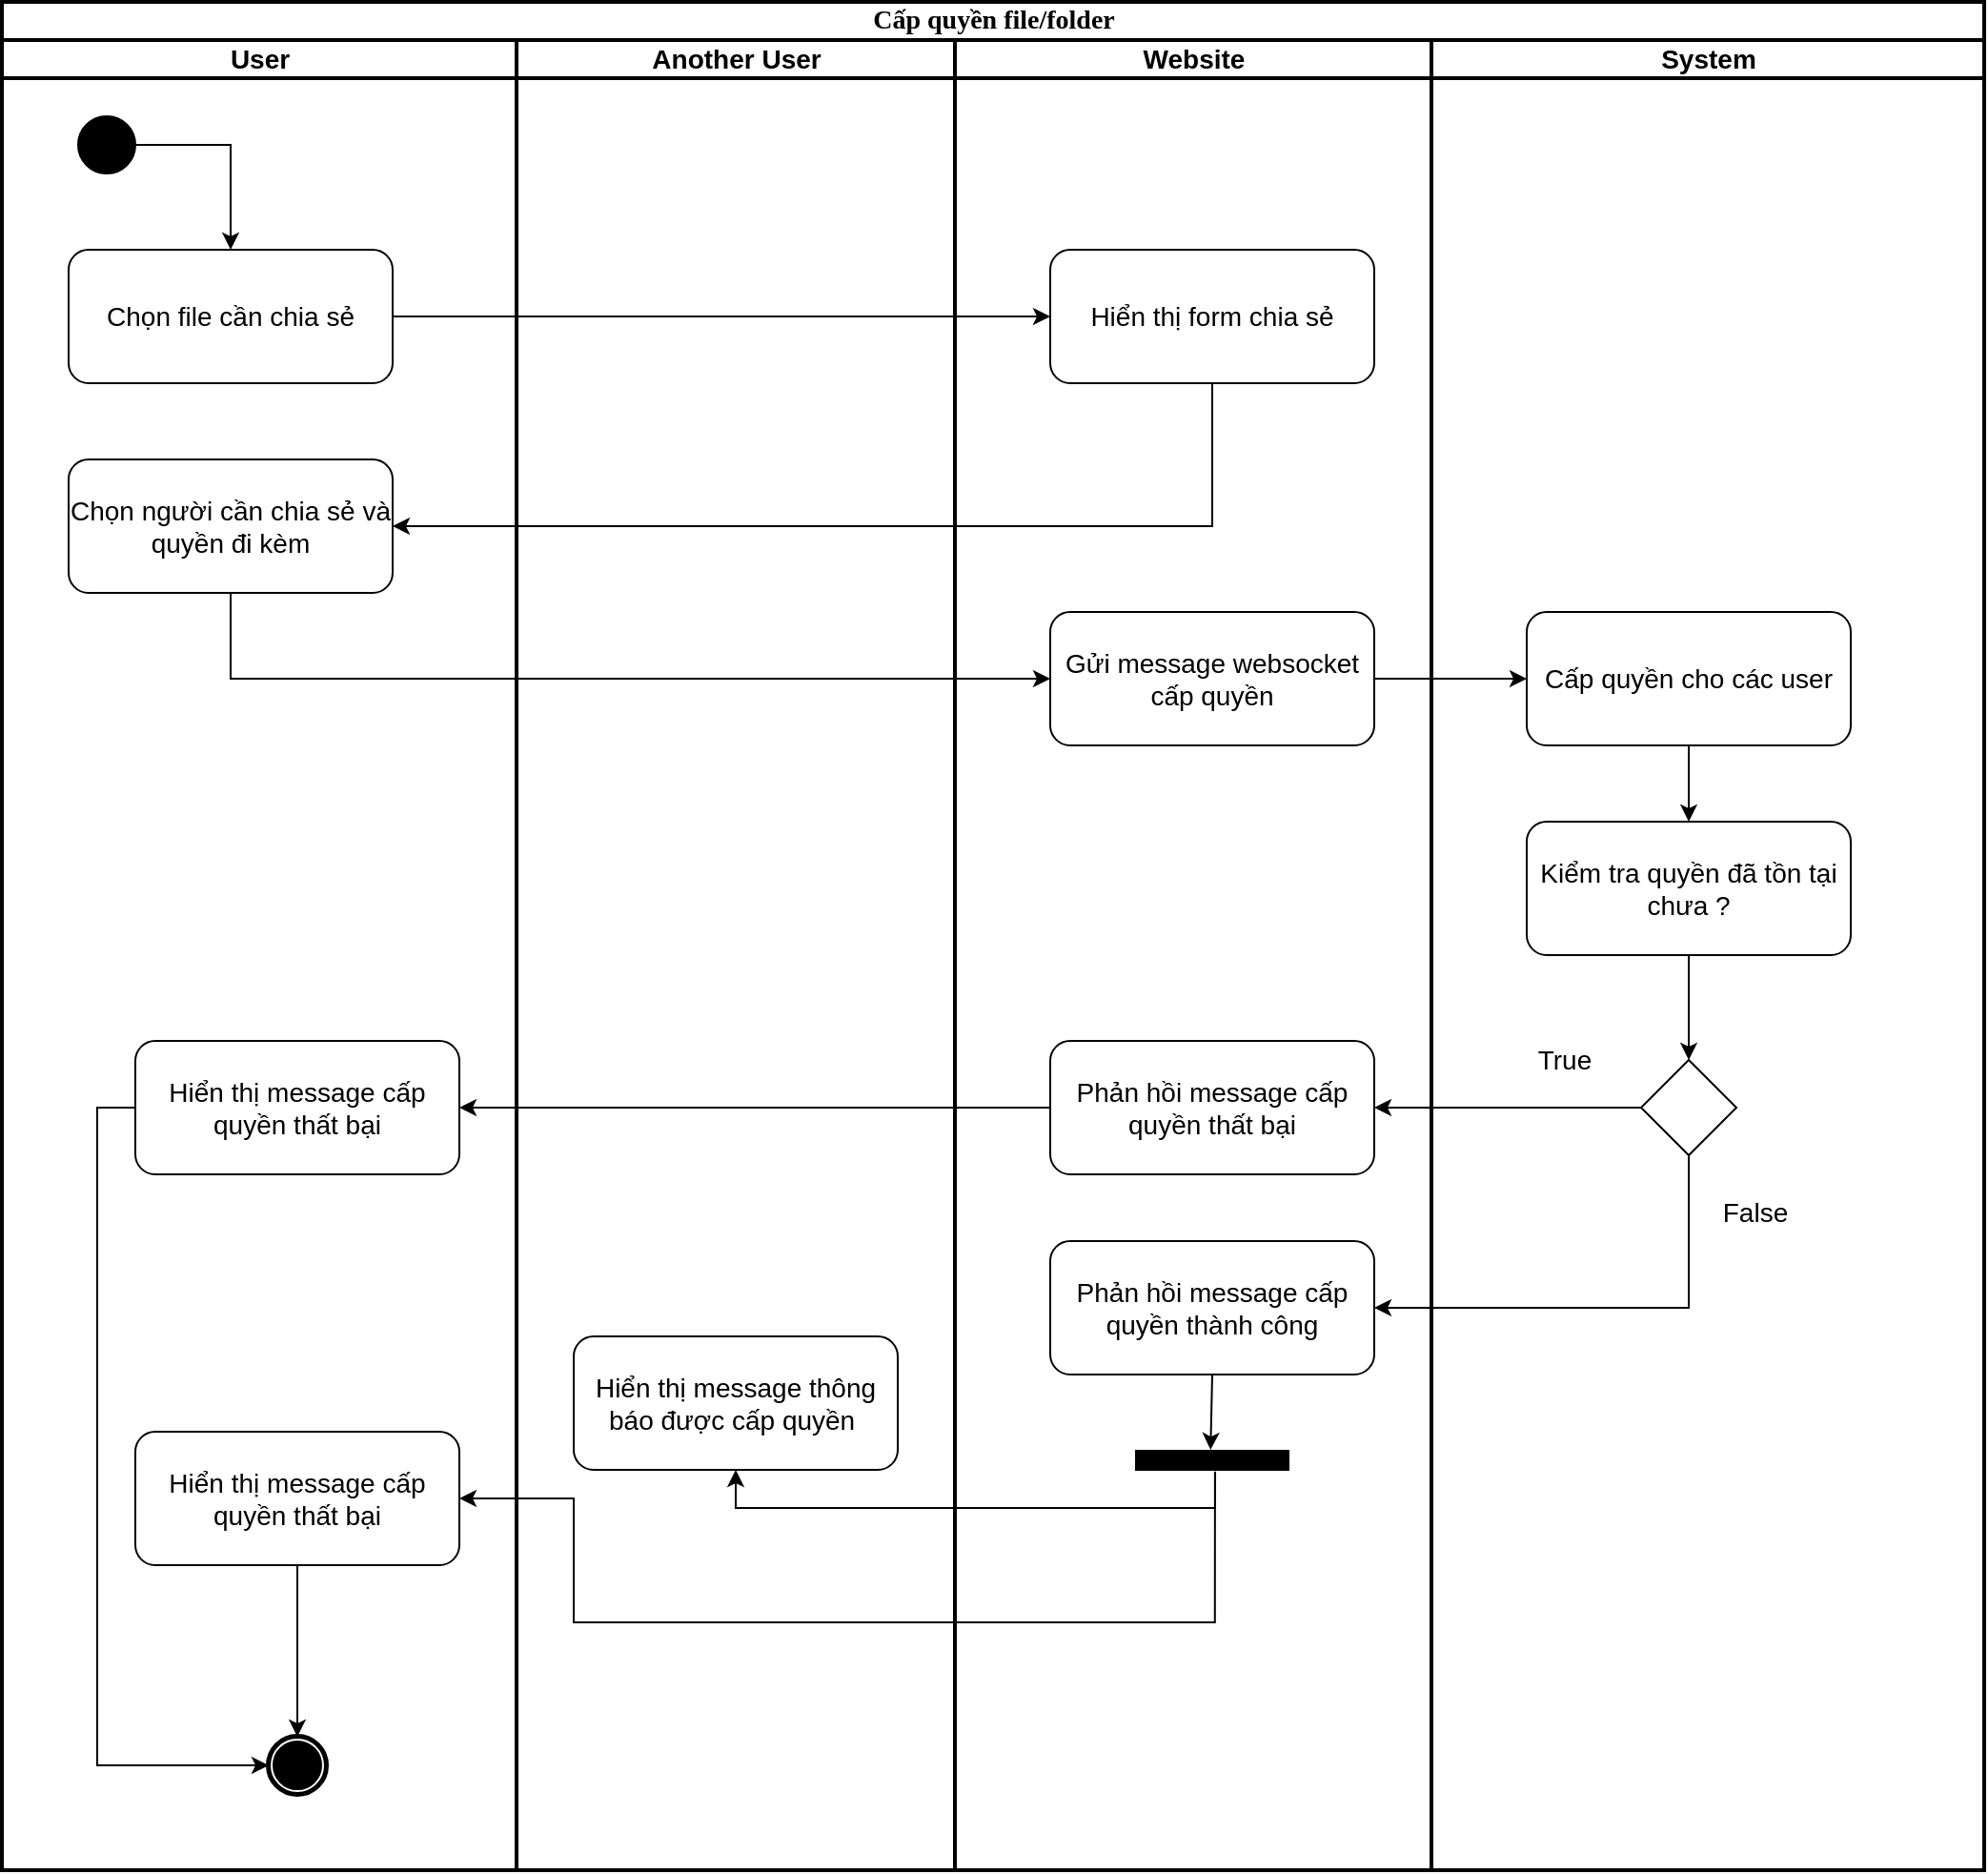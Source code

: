 <mxfile version="20.6.0" type="device"><diagram id="UA5HycbvU6TZ61WH0bgi" name="Page-1"><mxGraphModel dx="2247" dy="833" grid="1" gridSize="10" guides="1" tooltips="1" connect="1" arrows="1" fold="1" page="1" pageScale="1" pageWidth="827" pageHeight="1169" math="0" shadow="0"><root><mxCell id="0"/><mxCell id="1" parent="0"/><mxCell id="HxPpJ_GwRH5YhyLBHB8h-1" value="Cấp quyền file/folder" style="swimlane;html=1;childLayout=stackLayout;startSize=20;rounded=0;shadow=0;comic=0;labelBackgroundColor=none;strokeWidth=2;fontFamily=Verdana;fontSize=14;align=center;" vertex="1" parent="1"><mxGeometry y="20" width="1040" height="980" as="geometry"/></mxCell><mxCell id="HxPpJ_GwRH5YhyLBHB8h-2" value="User" style="swimlane;html=1;startSize=20;strokeWidth=2;fontSize=14;" vertex="1" parent="HxPpJ_GwRH5YhyLBHB8h-1"><mxGeometry y="20" width="270" height="960" as="geometry"><mxRectangle y="20" width="40" height="660" as="alternateBounds"/></mxGeometry></mxCell><mxCell id="HxPpJ_GwRH5YhyLBHB8h-3" value="" style="ellipse;whiteSpace=wrap;html=1;rounded=0;shadow=0;comic=0;labelBackgroundColor=none;strokeWidth=1;fillColor=#000000;fontFamily=Verdana;fontSize=14;align=center;" vertex="1" parent="HxPpJ_GwRH5YhyLBHB8h-2"><mxGeometry x="40" y="40" width="30" height="30" as="geometry"/></mxCell><mxCell id="HxPpJ_GwRH5YhyLBHB8h-36" value="&lt;span style=&quot;font-size: 14px;&quot;&gt;Chọn file cần chia sẻ&lt;/span&gt;" style="rounded=1;whiteSpace=wrap;html=1;fontSize=14;" vertex="1" parent="HxPpJ_GwRH5YhyLBHB8h-2"><mxGeometry x="35" y="110" width="170" height="70" as="geometry"/></mxCell><mxCell id="HxPpJ_GwRH5YhyLBHB8h-61" value="&lt;span style=&quot;font-size: 14px;&quot;&gt;Chọn người cần chia sẻ và quyền đi kèm&lt;/span&gt;" style="rounded=1;whiteSpace=wrap;html=1;fontSize=14;" vertex="1" parent="HxPpJ_GwRH5YhyLBHB8h-2"><mxGeometry x="35" y="220" width="170" height="70" as="geometry"/></mxCell><mxCell id="HxPpJ_GwRH5YhyLBHB8h-78" value="&lt;span style=&quot;font-size: 14px;&quot;&gt;Hiển thị message cấp quyền thất bại&lt;/span&gt;" style="rounded=1;whiteSpace=wrap;html=1;fontSize=14;" vertex="1" parent="HxPpJ_GwRH5YhyLBHB8h-2"><mxGeometry x="70" y="525" width="170" height="70" as="geometry"/></mxCell><mxCell id="HxPpJ_GwRH5YhyLBHB8h-79" value="" style="edgeStyle=orthogonalEdgeStyle;rounded=0;orthogonalLoop=1;jettySize=auto;html=1;fontSize=14;exitX=1;exitY=0.5;exitDx=0;exitDy=0;entryX=0.5;entryY=0;entryDx=0;entryDy=0;" edge="1" parent="HxPpJ_GwRH5YhyLBHB8h-2" source="HxPpJ_GwRH5YhyLBHB8h-3" target="HxPpJ_GwRH5YhyLBHB8h-36"><mxGeometry relative="1" as="geometry"><mxPoint x="190.0" y="155" as="sourcePoint"/><mxPoint x="540.0" y="155" as="targetPoint"/></mxGeometry></mxCell><mxCell id="HxPpJ_GwRH5YhyLBHB8h-16" value="" style="shape=mxgraph.bpmn.shape;html=1;verticalLabelPosition=bottom;labelBackgroundColor=#ffffff;verticalAlign=top;perimeter=ellipsePerimeter;outline=end;symbol=terminate;rounded=0;shadow=0;comic=0;strokeWidth=1;fontFamily=Verdana;fontSize=14;align=center;" vertex="1" parent="HxPpJ_GwRH5YhyLBHB8h-2"><mxGeometry x="140" y="890" width="30" height="30" as="geometry"/></mxCell><mxCell id="HxPpJ_GwRH5YhyLBHB8h-92" value="&lt;span style=&quot;font-size: 14px;&quot;&gt;Hiển thị message cấp quyền thất bại&lt;/span&gt;" style="rounded=1;whiteSpace=wrap;html=1;fontSize=14;" vertex="1" parent="HxPpJ_GwRH5YhyLBHB8h-2"><mxGeometry x="70" y="730" width="170" height="70" as="geometry"/></mxCell><mxCell id="HxPpJ_GwRH5YhyLBHB8h-96" value="" style="edgeStyle=orthogonalEdgeStyle;rounded=0;orthogonalLoop=1;jettySize=auto;html=1;fontSize=14;exitX=0;exitY=0.5;exitDx=0;exitDy=0;entryX=0;entryY=0.5;entryDx=0;entryDy=0;" edge="1" parent="HxPpJ_GwRH5YhyLBHB8h-2" source="HxPpJ_GwRH5YhyLBHB8h-78" target="HxPpJ_GwRH5YhyLBHB8h-16"><mxGeometry relative="1" as="geometry"><mxPoint x="560" y="570" as="sourcePoint"/><mxPoint x="250" y="570" as="targetPoint"/></mxGeometry></mxCell><mxCell id="HxPpJ_GwRH5YhyLBHB8h-97" value="" style="edgeStyle=orthogonalEdgeStyle;rounded=0;orthogonalLoop=1;jettySize=auto;html=1;fontSize=14;exitX=0.5;exitY=1;exitDx=0;exitDy=0;entryX=0.5;entryY=0;entryDx=0;entryDy=0;" edge="1" parent="HxPpJ_GwRH5YhyLBHB8h-2" source="HxPpJ_GwRH5YhyLBHB8h-92" target="HxPpJ_GwRH5YhyLBHB8h-16"><mxGeometry relative="1" as="geometry"><mxPoint x="560" y="570" as="sourcePoint"/><mxPoint x="250" y="570" as="targetPoint"/></mxGeometry></mxCell><mxCell id="HxPpJ_GwRH5YhyLBHB8h-8" value="Another User" style="swimlane;html=1;startSize=20;strokeWidth=2;fontSize=14;" vertex="1" parent="HxPpJ_GwRH5YhyLBHB8h-1"><mxGeometry x="270" y="20" width="230" height="960" as="geometry"/></mxCell><mxCell id="HxPpJ_GwRH5YhyLBHB8h-91" value="&lt;span style=&quot;font-size: 14px;&quot;&gt;Hiển thị message thông báo được cấp quyền&amp;nbsp;&lt;/span&gt;" style="rounded=1;whiteSpace=wrap;html=1;fontSize=14;" vertex="1" parent="HxPpJ_GwRH5YhyLBHB8h-8"><mxGeometry x="30" y="680" width="170" height="70" as="geometry"/></mxCell><mxCell id="HxPpJ_GwRH5YhyLBHB8h-19" value="Website" style="swimlane;html=1;startSize=20;strokeWidth=2;fontSize=14;" vertex="1" parent="HxPpJ_GwRH5YhyLBHB8h-1"><mxGeometry x="500" y="20" width="250" height="960" as="geometry"/></mxCell><mxCell id="HxPpJ_GwRH5YhyLBHB8h-57" value="&lt;span style=&quot;font-size: 14px;&quot;&gt;Hiển thị form chia sẻ&lt;/span&gt;" style="rounded=1;whiteSpace=wrap;html=1;fontSize=14;" vertex="1" parent="HxPpJ_GwRH5YhyLBHB8h-19"><mxGeometry x="50" y="110" width="170" height="70" as="geometry"/></mxCell><mxCell id="HxPpJ_GwRH5YhyLBHB8h-65" value="&lt;span style=&quot;font-size: 14px;&quot;&gt;Gửi message websocket cấp quyền&lt;/span&gt;" style="rounded=1;whiteSpace=wrap;html=1;fontSize=14;" vertex="1" parent="HxPpJ_GwRH5YhyLBHB8h-19"><mxGeometry x="50" y="300" width="170" height="70" as="geometry"/></mxCell><mxCell id="HxPpJ_GwRH5YhyLBHB8h-13" value="&lt;span style=&quot;font-size: 14px;&quot;&gt;Phản hồi message cấp quyền thất bại&lt;/span&gt;" style="rounded=1;whiteSpace=wrap;html=1;fontSize=14;" vertex="1" parent="HxPpJ_GwRH5YhyLBHB8h-19"><mxGeometry x="50" y="525" width="170" height="70" as="geometry"/></mxCell><mxCell id="HxPpJ_GwRH5YhyLBHB8h-88" value="&lt;span style=&quot;font-size: 14px;&quot;&gt;Phản hồi message cấp quyền thành công&lt;/span&gt;" style="rounded=1;whiteSpace=wrap;html=1;fontSize=14;" vertex="1" parent="HxPpJ_GwRH5YhyLBHB8h-19"><mxGeometry x="50" y="630" width="170" height="70" as="geometry"/></mxCell><mxCell id="HxPpJ_GwRH5YhyLBHB8h-90" value="" style="html=1;points=[];perimeter=orthogonalPerimeter;fontSize=12;direction=south;labelBackgroundColor=#000000;labelBorderColor=default;fillColor=#000000;" vertex="1" parent="HxPpJ_GwRH5YhyLBHB8h-19"><mxGeometry x="95" y="740" width="80" height="10" as="geometry"/></mxCell><mxCell id="HxPpJ_GwRH5YhyLBHB8h-89" value="" style="edgeStyle=orthogonalEdgeStyle;rounded=0;orthogonalLoop=1;jettySize=auto;html=1;fontSize=14;exitX=0.5;exitY=1;exitDx=0;exitDy=0;entryX=-0.048;entryY=0.511;entryDx=0;entryDy=0;entryPerimeter=0;" edge="1" parent="HxPpJ_GwRH5YhyLBHB8h-19" source="HxPpJ_GwRH5YhyLBHB8h-88" target="HxPpJ_GwRH5YhyLBHB8h-90"><mxGeometry relative="1" as="geometry"><mxPoint x="405" y="595" as="sourcePoint"/><mxPoint x="145" y="740" as="targetPoint"/></mxGeometry></mxCell><mxCell id="HxPpJ_GwRH5YhyLBHB8h-38" value="" style="edgeStyle=orthogonalEdgeStyle;rounded=0;orthogonalLoop=1;jettySize=auto;html=1;fontSize=14;exitX=1;exitY=0.5;exitDx=0;exitDy=0;entryX=0;entryY=0.5;entryDx=0;entryDy=0;" edge="1" parent="HxPpJ_GwRH5YhyLBHB8h-1" source="HxPpJ_GwRH5YhyLBHB8h-36" target="HxPpJ_GwRH5YhyLBHB8h-57"><mxGeometry relative="1" as="geometry"><mxPoint x="575.0" y="475" as="sourcePoint"/><mxPoint x="270" y="165" as="targetPoint"/></mxGeometry></mxCell><mxCell id="HxPpJ_GwRH5YhyLBHB8h-62" value="" style="edgeStyle=orthogonalEdgeStyle;rounded=0;orthogonalLoop=1;jettySize=auto;html=1;fontSize=14;exitX=0.5;exitY=1;exitDx=0;exitDy=0;entryX=1;entryY=0.5;entryDx=0;entryDy=0;" edge="1" parent="HxPpJ_GwRH5YhyLBHB8h-1" source="HxPpJ_GwRH5YhyLBHB8h-57" target="HxPpJ_GwRH5YhyLBHB8h-61"><mxGeometry relative="1" as="geometry"><mxPoint x="180.0" y="175" as="sourcePoint"/><mxPoint x="540.0" y="175" as="targetPoint"/></mxGeometry></mxCell><mxCell id="HxPpJ_GwRH5YhyLBHB8h-64" value="" style="edgeStyle=orthogonalEdgeStyle;rounded=0;orthogonalLoop=1;jettySize=auto;html=1;fontSize=14;exitX=0.5;exitY=1;exitDx=0;exitDy=0;entryX=0;entryY=0.5;entryDx=0;entryDy=0;" edge="1" parent="HxPpJ_GwRH5YhyLBHB8h-1" source="HxPpJ_GwRH5YhyLBHB8h-61" target="HxPpJ_GwRH5YhyLBHB8h-65"><mxGeometry relative="1" as="geometry"><mxPoint x="180.0" y="175" as="sourcePoint"/><mxPoint x="470" y="290" as="targetPoint"/></mxGeometry></mxCell><mxCell id="HxPpJ_GwRH5YhyLBHB8h-66" value="" style="edgeStyle=orthogonalEdgeStyle;rounded=0;orthogonalLoop=1;jettySize=auto;html=1;fontSize=14;" edge="1" parent="HxPpJ_GwRH5YhyLBHB8h-1" source="HxPpJ_GwRH5YhyLBHB8h-65" target="HxPpJ_GwRH5YhyLBHB8h-59"><mxGeometry relative="1" as="geometry"/></mxCell><mxCell id="HxPpJ_GwRH5YhyLBHB8h-34" value="System" style="swimlane;html=1;startSize=20;strokeWidth=2;fontSize=14;" vertex="1" parent="HxPpJ_GwRH5YhyLBHB8h-1"><mxGeometry x="750" y="20" width="290" height="960" as="geometry"><mxRectangle x="720" y="20" width="40" height="660" as="alternateBounds"/></mxGeometry></mxCell><mxCell id="HxPpJ_GwRH5YhyLBHB8h-59" value="&lt;span style=&quot;font-size: 14px;&quot;&gt;Cấp quyền cho các user&lt;/span&gt;" style="rounded=1;whiteSpace=wrap;html=1;fontSize=14;" vertex="1" parent="HxPpJ_GwRH5YhyLBHB8h-34"><mxGeometry x="50" y="300" width="170" height="70" as="geometry"/></mxCell><mxCell id="HxPpJ_GwRH5YhyLBHB8h-23" value="" style="rhombus;whiteSpace=wrap;html=1;fontSize=14;" vertex="1" parent="HxPpJ_GwRH5YhyLBHB8h-34"><mxGeometry x="110" y="535" width="50" height="50" as="geometry"/></mxCell><mxCell id="HxPpJ_GwRH5YhyLBHB8h-26" value="True" style="text;html=1;strokeColor=none;fillColor=none;align=center;verticalAlign=middle;whiteSpace=wrap;rounded=0;fontSize=14;" vertex="1" parent="HxPpJ_GwRH5YhyLBHB8h-34"><mxGeometry x="40" y="520" width="60" height="30" as="geometry"/></mxCell><mxCell id="HxPpJ_GwRH5YhyLBHB8h-68" value="&lt;span style=&quot;font-size: 14px;&quot;&gt;Kiểm tra quyền đã tồn tại chưa ?&lt;/span&gt;" style="rounded=1;whiteSpace=wrap;html=1;fontSize=14;" vertex="1" parent="HxPpJ_GwRH5YhyLBHB8h-34"><mxGeometry x="50" y="410" width="170" height="70" as="geometry"/></mxCell><mxCell id="HxPpJ_GwRH5YhyLBHB8h-67" value="" style="edgeStyle=orthogonalEdgeStyle;rounded=0;orthogonalLoop=1;jettySize=auto;html=1;fontSize=14;exitX=0.5;exitY=1;exitDx=0;exitDy=0;entryX=0.5;entryY=0;entryDx=0;entryDy=0;" edge="1" parent="HxPpJ_GwRH5YhyLBHB8h-34" source="HxPpJ_GwRH5YhyLBHB8h-59" target="HxPpJ_GwRH5YhyLBHB8h-68"><mxGeometry relative="1" as="geometry"><mxPoint x="-120" y="520" as="sourcePoint"/><mxPoint x="115" y="400" as="targetPoint"/></mxGeometry></mxCell><mxCell id="HxPpJ_GwRH5YhyLBHB8h-74" value="" style="edgeStyle=orthogonalEdgeStyle;rounded=0;orthogonalLoop=1;jettySize=auto;html=1;fontSize=14;exitX=0.5;exitY=1;exitDx=0;exitDy=0;entryX=0.5;entryY=0;entryDx=0;entryDy=0;" edge="1" parent="HxPpJ_GwRH5YhyLBHB8h-34" source="HxPpJ_GwRH5YhyLBHB8h-68" target="HxPpJ_GwRH5YhyLBHB8h-23"><mxGeometry relative="1" as="geometry"><mxPoint x="125" y="370" as="sourcePoint"/><mxPoint x="125" y="420" as="targetPoint"/></mxGeometry></mxCell><mxCell id="HxPpJ_GwRH5YhyLBHB8h-25" value="False" style="text;html=1;strokeColor=none;fillColor=none;align=center;verticalAlign=middle;whiteSpace=wrap;rounded=0;fontSize=14;" vertex="1" parent="HxPpJ_GwRH5YhyLBHB8h-34"><mxGeometry x="140" y="600" width="60" height="30" as="geometry"/></mxCell><mxCell id="HxPpJ_GwRH5YhyLBHB8h-77" value="" style="edgeStyle=orthogonalEdgeStyle;rounded=0;orthogonalLoop=1;jettySize=auto;html=1;fontSize=14;exitX=0;exitY=0.5;exitDx=0;exitDy=0;entryX=1;entryY=0.5;entryDx=0;entryDy=0;" edge="1" parent="HxPpJ_GwRH5YhyLBHB8h-1" source="HxPpJ_GwRH5YhyLBHB8h-23" target="HxPpJ_GwRH5YhyLBHB8h-13"><mxGeometry relative="1" as="geometry"><mxPoint x="845" y="460" as="sourcePoint"/><mxPoint x="845" y="525" as="targetPoint"/></mxGeometry></mxCell><mxCell id="HxPpJ_GwRH5YhyLBHB8h-76" value="" style="edgeStyle=orthogonalEdgeStyle;rounded=0;orthogonalLoop=1;jettySize=auto;html=1;fontSize=14;exitX=0;exitY=0.5;exitDx=0;exitDy=0;entryX=1;entryY=0.5;entryDx=0;entryDy=0;" edge="1" parent="HxPpJ_GwRH5YhyLBHB8h-1" source="HxPpJ_GwRH5YhyLBHB8h-13" target="HxPpJ_GwRH5YhyLBHB8h-78"><mxGeometry relative="1" as="geometry"><mxPoint x="670" y="320" as="sourcePoint"/><mxPoint x="780" y="320" as="targetPoint"/></mxGeometry></mxCell><mxCell id="HxPpJ_GwRH5YhyLBHB8h-87" value="" style="edgeStyle=orthogonalEdgeStyle;rounded=0;orthogonalLoop=1;jettySize=auto;html=1;fontSize=14;exitX=0.5;exitY=1;exitDx=0;exitDy=0;entryX=1;entryY=0.5;entryDx=0;entryDy=0;" edge="1" parent="HxPpJ_GwRH5YhyLBHB8h-1" source="HxPpJ_GwRH5YhyLBHB8h-23" target="HxPpJ_GwRH5YhyLBHB8h-88"><mxGeometry relative="1" as="geometry"><mxPoint x="840" y="590" as="sourcePoint"/><mxPoint x="780" y="720" as="targetPoint"/></mxGeometry></mxCell><mxCell id="HxPpJ_GwRH5YhyLBHB8h-93" value="" style="edgeStyle=orthogonalEdgeStyle;rounded=0;orthogonalLoop=1;jettySize=auto;html=1;fontSize=14;exitX=1.165;exitY=0.481;exitDx=0;exitDy=0;entryX=0.5;entryY=1;entryDx=0;entryDy=0;exitPerimeter=0;" edge="1" parent="HxPpJ_GwRH5YhyLBHB8h-1" source="HxPpJ_GwRH5YhyLBHB8h-90" target="HxPpJ_GwRH5YhyLBHB8h-91"><mxGeometry relative="1" as="geometry"><mxPoint x="615" y="730" as="sourcePoint"/><mxPoint x="615" y="770" as="targetPoint"/><Array as="points"><mxPoint x="607" y="790"/><mxPoint x="355" y="790"/></Array></mxGeometry></mxCell><mxCell id="HxPpJ_GwRH5YhyLBHB8h-95" value="" style="edgeStyle=orthogonalEdgeStyle;rounded=0;orthogonalLoop=1;jettySize=auto;html=1;fontSize=14;exitX=1.083;exitY=0.482;exitDx=0;exitDy=0;entryX=1;entryY=0.5;entryDx=0;entryDy=0;exitPerimeter=0;" edge="1" parent="HxPpJ_GwRH5YhyLBHB8h-1" source="HxPpJ_GwRH5YhyLBHB8h-90" target="HxPpJ_GwRH5YhyLBHB8h-92"><mxGeometry relative="1" as="geometry"><mxPoint x="616.52" y="781.65" as="sourcePoint"/><mxPoint x="365" y="780" as="targetPoint"/><Array as="points"><mxPoint x="636" y="850"/><mxPoint x="300" y="850"/><mxPoint x="300" y="785"/></Array></mxGeometry></mxCell></root></mxGraphModel></diagram></mxfile>